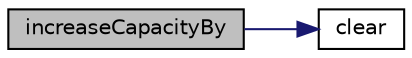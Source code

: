digraph "increaseCapacityBy"
{
 // LATEX_PDF_SIZE
  edge [fontname="Helvetica",fontsize="10",labelfontname="Helvetica",labelfontsize="10"];
  node [fontname="Helvetica",fontsize="10",shape=record];
  rankdir="LR";
  Node1 [label="increaseCapacityBy",height=0.2,width=0.4,color="black", fillcolor="grey75", style="filled", fontcolor="black",tooltip="increase the capacity of the container by at-least len the content will be erased."];
  Node1 -> Node2 [color="midnightblue",fontsize="10",style="solid",fontname="Helvetica"];
  Node2 [label="clear",height=0.2,width=0.4,color="black", fillcolor="white", style="filled",URL="$classpFlow_1_1unsortedPairs.html#afd32d1c4cda15e685fd3008f4ded29f2",tooltip=" "];
}
